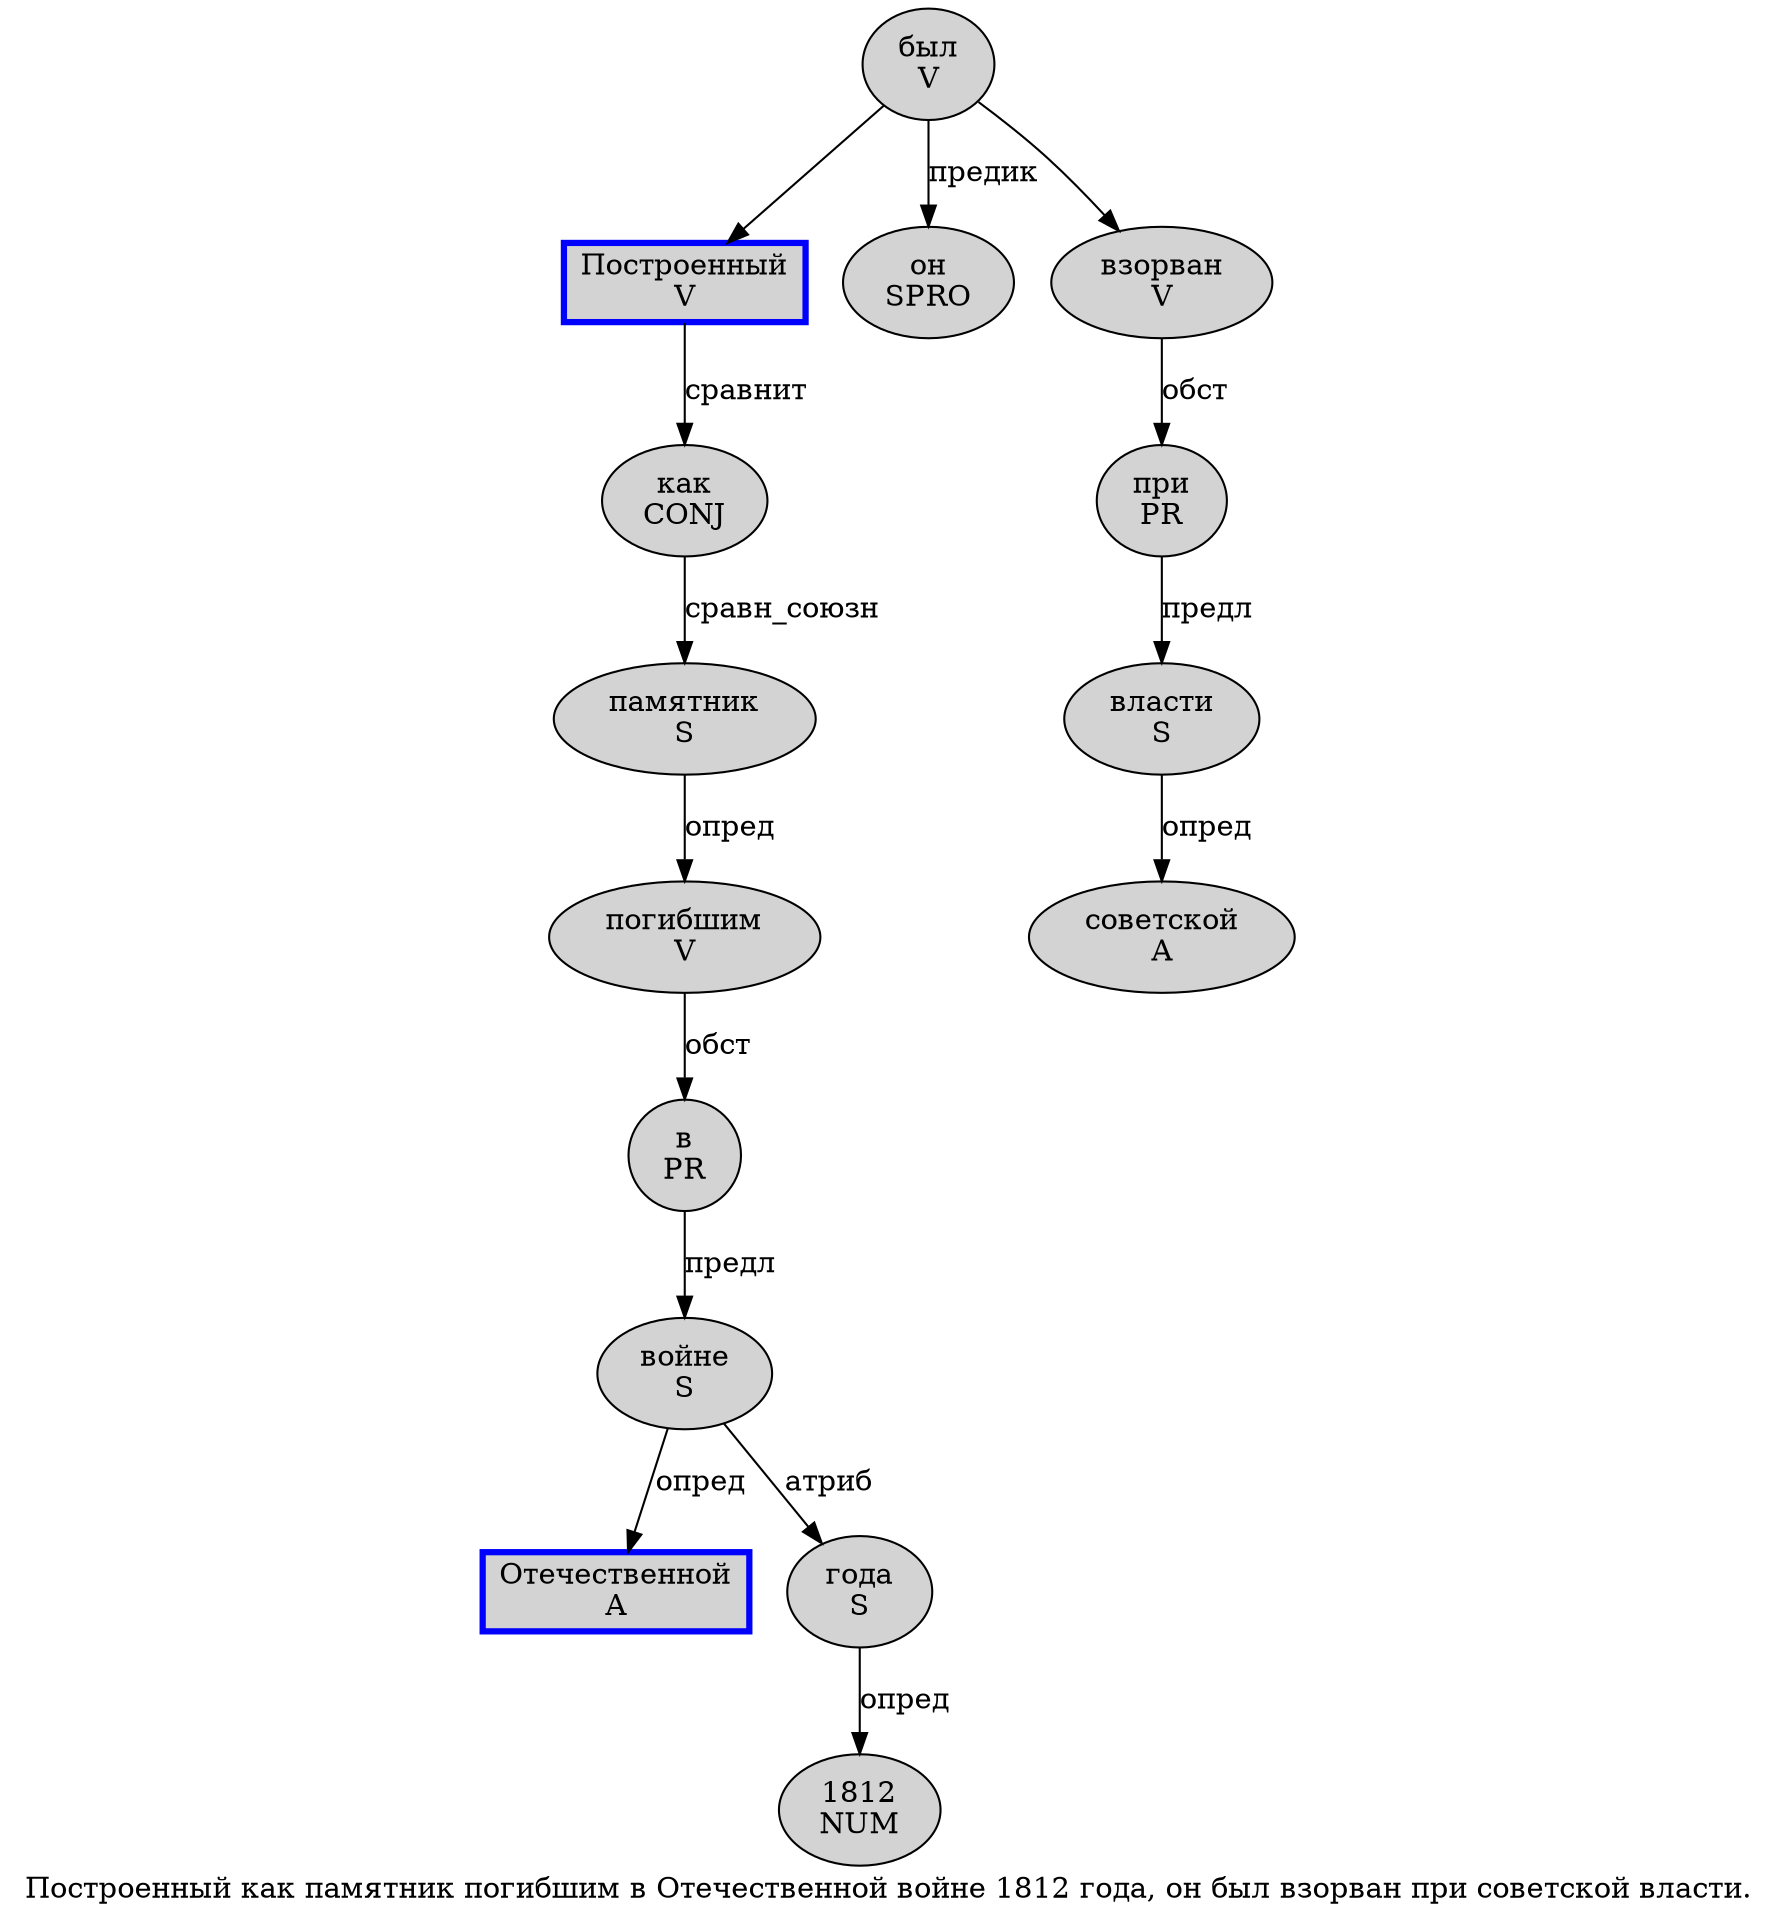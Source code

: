 digraph SENTENCE_1582 {
	graph [label="Построенный как памятник погибшим в Отечественной войне 1812 года, он был взорван при советской власти."]
	node [style=filled]
		0 [label="Построенный
V" color=blue fillcolor=lightgray penwidth=3 shape=box]
		1 [label="как
CONJ" color="" fillcolor=lightgray penwidth=1 shape=ellipse]
		2 [label="памятник
S" color="" fillcolor=lightgray penwidth=1 shape=ellipse]
		3 [label="погибшим
V" color="" fillcolor=lightgray penwidth=1 shape=ellipse]
		4 [label="в
PR" color="" fillcolor=lightgray penwidth=1 shape=ellipse]
		5 [label="Отечественной
A" color=blue fillcolor=lightgray penwidth=3 shape=box]
		6 [label="войне
S" color="" fillcolor=lightgray penwidth=1 shape=ellipse]
		7 [label="1812
NUM" color="" fillcolor=lightgray penwidth=1 shape=ellipse]
		8 [label="года
S" color="" fillcolor=lightgray penwidth=1 shape=ellipse]
		10 [label="он
SPRO" color="" fillcolor=lightgray penwidth=1 shape=ellipse]
		11 [label="был
V" color="" fillcolor=lightgray penwidth=1 shape=ellipse]
		12 [label="взорван
V" color="" fillcolor=lightgray penwidth=1 shape=ellipse]
		13 [label="при
PR" color="" fillcolor=lightgray penwidth=1 shape=ellipse]
		14 [label="советской
A" color="" fillcolor=lightgray penwidth=1 shape=ellipse]
		15 [label="власти
S" color="" fillcolor=lightgray penwidth=1 shape=ellipse]
			3 -> 4 [label="обст"]
			4 -> 6 [label="предл"]
			8 -> 7 [label="опред"]
			1 -> 2 [label="сравн_союзн"]
			12 -> 13 [label="обст"]
			2 -> 3 [label="опред"]
			11 -> 0
			11 -> 10 [label="предик"]
			11 -> 12
			13 -> 15 [label="предл"]
			15 -> 14 [label="опред"]
			0 -> 1 [label="сравнит"]
			6 -> 5 [label="опред"]
			6 -> 8 [label="атриб"]
}